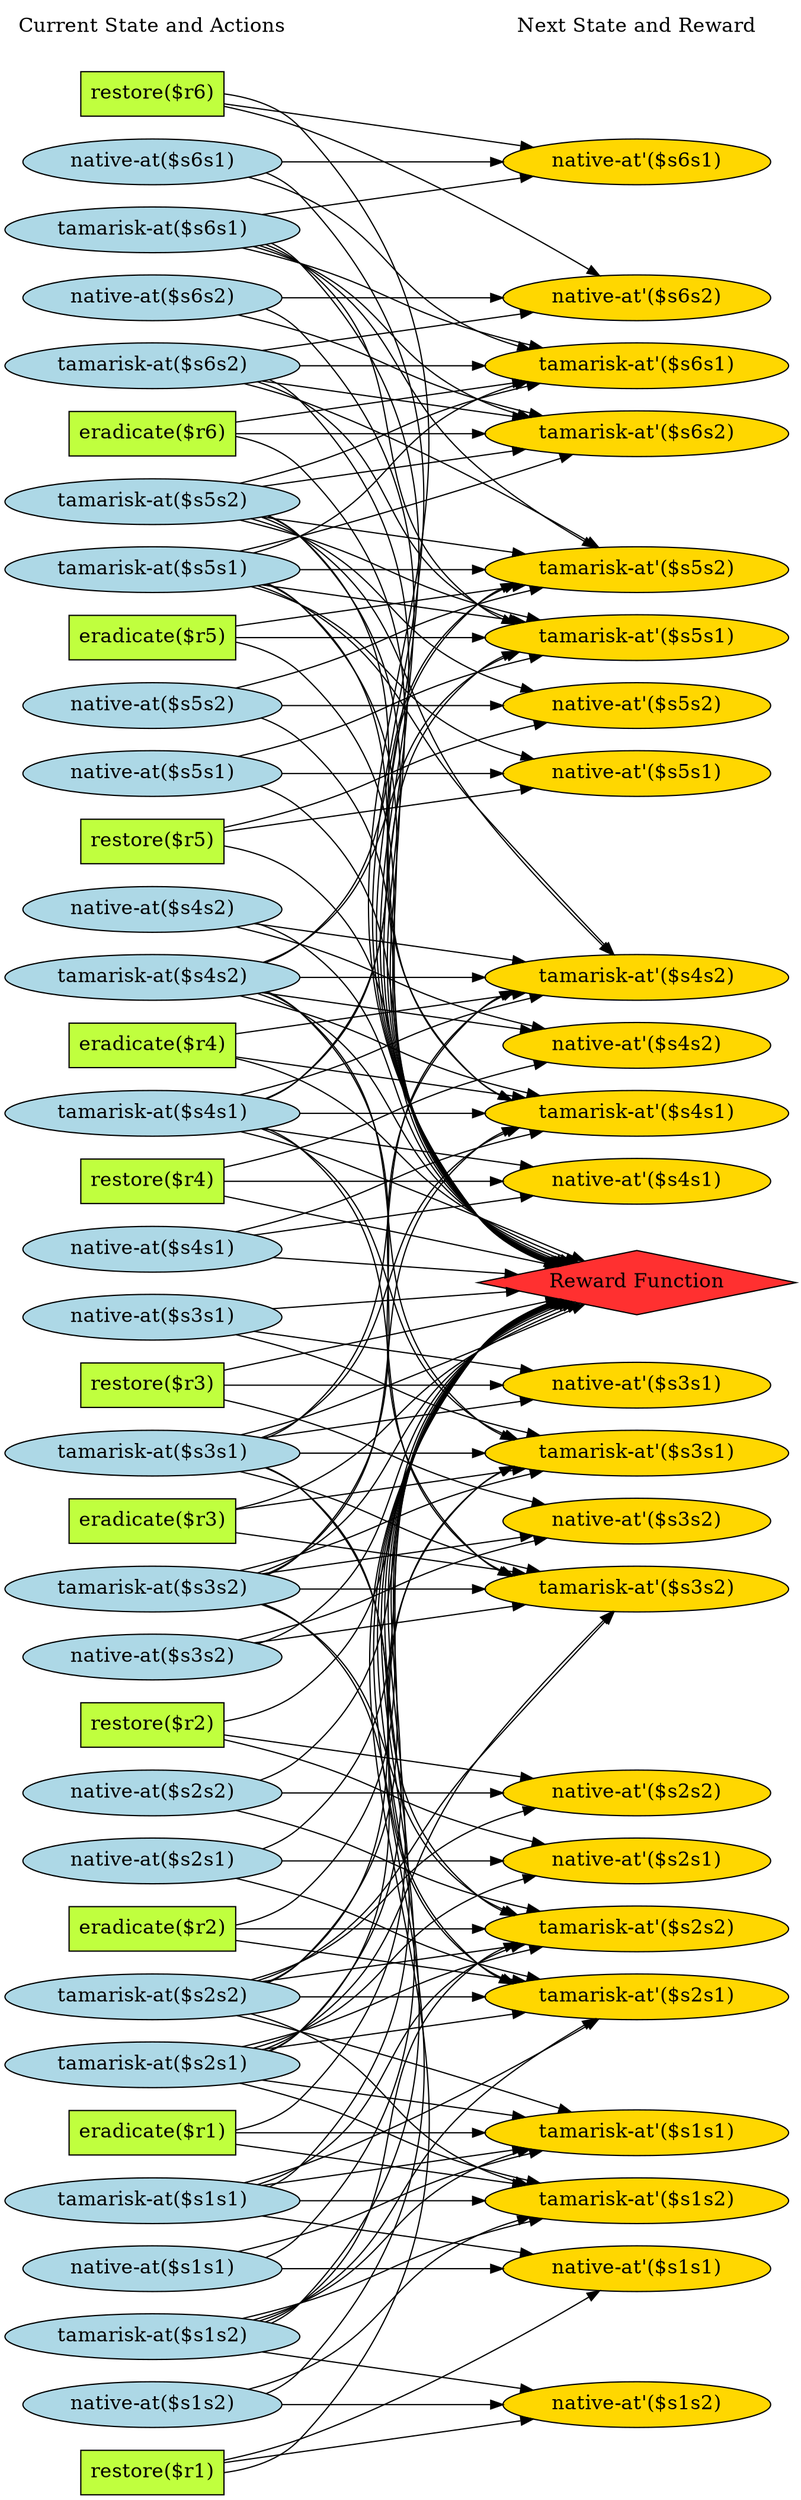 digraph G {
	graph [bb="0,0,588.92,1993",
		fontname=Helvetica,
		fontsize=16,
		rankdir=LR,
		ranksep=2.00,
		ratio=auto,
		size=600
	];
	node [fontsize=16,
		label="\N"
	];
	{
		graph [rank=same];
		"restore($r4)"		 [color=black,
			fillcolor=olivedrab1,
			height=0.5,
			pos="95.459,1051",
			shape=box,
			style=filled,
			width=1.2778];
		"tamarisk-at($s6s2)"		 [color=black,
			fillcolor=lightblue,
			height=0.51069,
			pos="95.459,1702",
			shape=ellipse,
			style=filled,
			width=2.6517];
		"tamarisk-at($s5s1)"		 [color=black,
			fillcolor=lightblue,
			height=0.51069,
			pos="95.459,1539",
			shape=ellipse,
			style=filled,
			width=2.6517];
		"tamarisk-at($s2s1)"		 [color=black,
			fillcolor=lightblue,
			height=0.51069,
			pos="95.459,345",
			shape=ellipse,
			style=filled,
			width=2.6517];
		"tamarisk-at($s2s2)"		 [color=black,
			fillcolor=lightblue,
			height=0.51069,
			pos="95.459,400",
			shape=ellipse,
			style=filled,
			width=2.6517];
		"eradicate($r4)"		 [color=black,
			fillcolor=olivedrab1,
			height=0.5,
			pos="95.459,1159",
			shape=box,
			style=filled,
			width=1.4583];
		"native-at($s1s2)"		 [color=black,
			fillcolor=lightblue,
			height=0.51069,
			pos="95.459,182",
			shape=ellipse,
			style=filled,
			width=2.3374];
		"native-at($s4s1)"		 [color=black,
			fillcolor=lightblue,
			height=0.51069,
			pos="95.459,997",
			shape=ellipse,
			style=filled,
			width=2.3374];
		"native-at($s5s2)"		 [color=black,
			fillcolor=lightblue,
			height=0.51069,
			pos="95.459,1431",
			shape=ellipse,
			style=filled,
			width=2.3374];
		"restore($r5)"		 [color=black,
			fillcolor=olivedrab1,
			height=0.5,
			pos="95.459,1322",
			shape=box,
			style=filled,
			width=1.2778];
		"tamarisk-at($s5s2)"		 [color=black,
			fillcolor=lightblue,
			height=0.51069,
			pos="95.459,1594",
			shape=ellipse,
			style=filled,
			width=2.6517];
		"tamarisk-at($s1s1)"		 [color=black,
			fillcolor=lightblue,
			height=0.51069,
			pos="95.459,127",
			shape=ellipse,
			style=filled,
			width=2.6517];
		"tamarisk-at($s4s1)"		 [color=black,
			fillcolor=lightblue,
			height=0.51069,
			pos="95.459,1105",
			shape=ellipse,
			style=filled,
			width=2.6517];
		"native-at($s3s1)"		 [color=black,
			fillcolor=lightblue,
			height=0.51069,
			pos="95.459,942",
			shape=ellipse,
			style=filled,
			width=2.3374];
		"eradicate($r5)"		 [color=black,
			fillcolor=olivedrab1,
			height=0.5,
			pos="95.459,1485",
			shape=box,
			style=filled,
			width=1.4583];
		"native-at($s4s2)"		 [color=black,
			fillcolor=lightblue,
			height=0.51069,
			pos="95.459,1268",
			shape=ellipse,
			style=filled,
			width=2.3374];
		"eradicate($r1)"		 [color=black,
			fillcolor=olivedrab1,
			height=0.5,
			pos="95.459,291",
			shape=box,
			style=filled,
			width=1.4583];
		"restore($r2)"		 [color=black,
			fillcolor=olivedrab1,
			height=0.5,
			pos="95.459,617",
			shape=box,
			style=filled,
			width=1.2778];
		"native-at($s6s2)"		 [color=black,
			fillcolor=lightblue,
			height=0.51069,
			pos="95.459,1757",
			shape=ellipse,
			style=filled,
			width=2.3374];
		"restore($r6)"		 [color=black,
			fillcolor=olivedrab1,
			height=0.5,
			pos="95.459,1921",
			shape=box,
			style=filled,
			width=1.2778];
		"Current State and Actions"		 [color=black,
			fillcolor=white,
			height=0.5,
			pos="95.459,1975",
			shape=plaintext,
			style=bold,
			width=2.5139];
		"tamarisk-at($s4s2)"		 [color=black,
			fillcolor=lightblue,
			height=0.51069,
			pos="95.459,1213",
			shape=ellipse,
			style=filled,
			width=2.6517];
		"tamarisk-at($s1s2)"		 [color=black,
			fillcolor=lightblue,
			height=0.51069,
			pos="95.459,237",
			shape=ellipse,
			style=filled,
			width=2.6517];
		"tamarisk-at($s3s1)"		 [color=black,
			fillcolor=lightblue,
			height=0.51069,
			pos="95.459,834",
			shape=ellipse,
			style=filled,
			width=2.6517];
		"eradicate($r6)"		 [color=black,
			fillcolor=olivedrab1,
			height=0.5,
			pos="95.459,1648",
			shape=box,
			style=filled,
			width=1.4583];
		"native-at($s2s1)"		 [color=black,
			fillcolor=lightblue,
			height=0.51069,
			pos="95.459,508",
			shape=ellipse,
			style=filled,
			width=2.3374];
		"native-at($s3s2)"		 [color=black,
			fillcolor=lightblue,
			height=0.51069,
			pos="95.459,671",
			shape=ellipse,
			style=filled,
			width=2.3374];
		"eradicate($r2)"		 [color=black,
			fillcolor=olivedrab1,
			height=0.5,
			pos="95.459,454",
			shape=box,
			style=filled,
			width=1.4583];
		"restore($r1)"		 [color=black,
			fillcolor=olivedrab1,
			height=0.5,
			pos="95.459,18",
			shape=box,
			style=filled,
			width=1.2778];
		"restore($r3)"		 [color=black,
			fillcolor=olivedrab1,
			height=0.5,
			pos="95.459,888",
			shape=box,
			style=filled,
			width=1.2778];
		"native-at($s6s1)"		 [color=black,
			fillcolor=lightblue,
			height=0.51069,
			pos="95.459,1867",
			shape=ellipse,
			style=filled,
			width=2.3374];
		"tamarisk-at($s6s1)"		 [color=black,
			fillcolor=lightblue,
			height=0.51069,
			pos="95.459,1812",
			shape=ellipse,
			style=filled,
			width=2.6517];
		"tamarisk-at($s3s2)"		 [color=black,
			fillcolor=lightblue,
			height=0.51069,
			pos="95.459,726",
			shape=ellipse,
			style=filled,
			width=2.6517];
		"native-at($s1s1)"		 [color=black,
			fillcolor=lightblue,
			height=0.51069,
			pos="95.459,72",
			shape=ellipse,
			style=filled,
			width=2.3374];
		"native-at($s2s2)"		 [color=black,
			fillcolor=lightblue,
			height=0.51069,
			pos="95.459,563",
			shape=ellipse,
			style=filled,
			width=2.3374];
		"native-at($s5s1)"		 [color=black,
			fillcolor=lightblue,
			height=0.51069,
			pos="95.459,1376",
			shape=ellipse,
			style=filled,
			width=2.3374];
		"eradicate($r3)"		 [color=black,
			fillcolor=olivedrab1,
			height=0.5,
			pos="95.459,780",
			shape=box,
			style=filled,
			width=1.4583];
	}
	{
		graph [rank=same];
		"native-at'($s4s2)"		 [color=black,
			fillcolor=gold1,
			height=0.51069,
			pos="461.92,1160",
			shape=ellipse,
			style=filled,
			width=2.3963];
		"tamarisk-at'($s1s2)"		 [color=black,
			fillcolor=gold1,
			height=0.51069,
			pos="461.92,292",
			shape=ellipse,
			style=filled,
			width=2.7106];
		"Next State and Reward"		 [color=black,
			fillcolor=white,
			height=0.5,
			pos="461.92,1975",
			shape=plaintext,
			style=bold,
			width=2.25];
		"Reward Function"		 [color=black,
			fillcolor=firebrick1,
			height=0.72222,
			pos="461.92,969",
			shape=diamond,
			style=filled,
			width=3.5278];
		"tamarisk-at'($s4s1)"		 [color=black,
			fillcolor=gold1,
			height=0.51069,
			pos="461.92,1105",
			shape=ellipse,
			style=filled,
			width=2.7106];
		"tamarisk-at'($s5s2)"		 [color=black,
			fillcolor=gold1,
			height=0.51069,
			pos="461.92,1540",
			shape=ellipse,
			style=filled,
			width=2.7106];
		"native-at'($s3s1)"		 [color=black,
			fillcolor=gold1,
			height=0.51069,
			pos="461.92,888",
			shape=ellipse,
			style=filled,
			width=2.3963];
		"native-at'($s6s1)"		 [color=black,
			fillcolor=gold1,
			height=0.51069,
			pos="461.92,1867",
			shape=ellipse,
			style=filled,
			width=2.3963];
		"tamarisk-at'($s3s1)"		 [color=black,
			fillcolor=gold1,
			height=0.51069,
			pos="461.92,833",
			shape=ellipse,
			style=filled,
			width=2.7106];
		"native-at'($s3s2)"		 [color=black,
			fillcolor=gold1,
			height=0.51069,
			pos="461.92,778",
			shape=ellipse,
			style=filled,
			width=2.3963];
		"tamarisk-at'($s4s2)"		 [color=black,
			fillcolor=gold1,
			height=0.51069,
			pos="461.92,1215",
			shape=ellipse,
			style=filled,
			width=2.7106];
		"native-at'($s2s1)"		 [color=black,
			fillcolor=gold1,
			height=0.51069,
			pos="461.92,508",
			shape=ellipse,
			style=filled,
			width=2.3963];
		"native-at'($s5s1)"		 [color=black,
			fillcolor=gold1,
			height=0.51069,
			pos="461.92,1375",
			shape=ellipse,
			style=filled,
			width=2.3963];
		"native-at'($s6s2)"		 [color=black,
			fillcolor=gold1,
			height=0.51069,
			pos="461.92,1757",
			shape=ellipse,
			style=filled,
			width=2.3963];
		"tamarisk-at'($s2s1)"		 [color=black,
			fillcolor=gold1,
			height=0.51069,
			pos="461.92,398",
			shape=ellipse,
			style=filled,
			width=2.7106];
		"native-at'($s2s2)"		 [color=black,
			fillcolor=gold1,
			height=0.51069,
			pos="461.92,563",
			shape=ellipse,
			style=filled,
			width=2.3963];
		"tamarisk-at'($s3s2)"		 [color=black,
			fillcolor=gold1,
			height=0.51069,
			pos="461.92,723",
			shape=ellipse,
			style=filled,
			width=2.7106];
		"native-at'($s1s1)"		 [color=black,
			fillcolor=gold1,
			height=0.51069,
			pos="461.92,72",
			shape=ellipse,
			style=filled,
			width=2.3963];
		"tamarisk-at'($s6s1)"		 [color=black,
			fillcolor=gold1,
			height=0.51069,
			pos="461.92,1702",
			shape=ellipse,
			style=filled,
			width=2.7106];
		"native-at'($s5s2)"		 [color=black,
			fillcolor=gold1,
			height=0.51069,
			pos="461.92,1430",
			shape=ellipse,
			style=filled,
			width=2.3963];
		"tamarisk-at'($s2s2)"		 [color=black,
			fillcolor=gold1,
			height=0.51069,
			pos="461.92,453",
			shape=ellipse,
			style=filled,
			width=2.7106];
		"tamarisk-at'($s1s1)"		 [color=black,
			fillcolor=gold1,
			height=0.51069,
			pos="461.92,237",
			shape=ellipse,
			style=filled,
			width=2.7106];
		"tamarisk-at'($s5s1)"		 [color=black,
			fillcolor=gold1,
			height=0.51069,
			pos="461.92,1485",
			shape=ellipse,
			style=filled,
			width=2.7106];
		"tamarisk-at'($s6s2)"		 [color=black,
			fillcolor=gold1,
			height=0.51069,
			pos="461.92,1647",
			shape=ellipse,
			style=filled,
			width=2.7106];
		"native-at'($s4s1)"		 [color=black,
			fillcolor=gold1,
			height=0.51069,
			pos="461.92,1050",
			shape=ellipse,
			style=filled,
			width=2.3963];
		"native-at'($s1s2)"		 [color=black,
			fillcolor=gold1,
			height=0.51069,
			pos="461.92,182",
			shape=ellipse,
			style=filled,
			width=2.3963];
	}
	"restore($r4)" -> "native-at'($s4s2)"	 [color=black,
		pos="e,397.34,1147.7 141.85,1063.2 157.48,1067.6 175.05,1072.8 190.92,1078 255.83,1099.4 269.4,1112.5 334.92,1132 351.71,1137 369.99,\
1141.5 387.29,1145.5",
		style=solid];
	"restore($r4)" -> "Reward Function"	 [pos="e,400.85,982.52 141.51,1040.9 203.91,1026.8 317.21,1001.3 390.74,984.79"];
	"restore($r4)" -> "native-at'($s4s1)"	 [color=black,
		pos="e,375.35,1050.2 141.51,1050.9 197.08,1050.7 293.05,1050.5 365.32,1050.3",
		style=solid];
	"tamarisk-at($s6s2)" -> "Reward Function"	 [pos="e,399.71,982.43 169.23,1690.2 177.34,1686.4 184.84,1681.5 190.92,1675 394.26,1458.9 145.64,1251.6 334.92,1023 349.14,1005.8 369.81,\
994 390.32,985.89"];
	"tamarisk-at($s6s2)" -> "tamarisk-at'($s5s2)"	 [color=black,
		pos="e,430.59,1557.5 153.97,1687.4 166.3,1683.8 179.16,1679.6 190.92,1675 275.93,1641.9 370.15,1591.4 421.76,1562.5",
		style=solid];
	"tamarisk-at($s6s2)" -> "native-at'($s6s2)"	 [color=black,
		pos="e,391.02,1746.5 171.09,1713.3 232.15,1722.5 318.31,1735.5 380.81,1744.9",
		style=solid];
	"tamarisk-at($s6s2)" -> "tamarisk-at'($s6s1)"	 [color=black,
		pos="e,364.05,1702 191.27,1702 241.09,1702 302.35,1702 353.88,1702",
		style=solid];
	"tamarisk-at($s6s2)" -> "tamarisk-at'($s5s1)"	 [color=black,
		pos="e,380.11,1495.1 161.56,1688.7 171.81,1685.1 181.97,1680.6 190.92,1675 272.47,1623.7 251.87,1561.8 334.92,1513 345.74,1506.6 357.86,\
1501.7 370.19,1497.9",
		style=solid];
	"tamarisk-at($s6s2)" -> "tamarisk-at'($s6s2)"	 [color=black,
		pos="e,385.13,1658.4 171.09,1690.7 230.27,1681.8 313.05,1669.3 374.99,1660",
		style=solid];
	"tamarisk-at($s5s1)" -> "Reward Function"	 [pos="e,401.36,982.67 168.34,1527 176.69,1523.3 184.5,1518.4 190.92,1512 351.76,1352.4 184.48,1192.4 334.92,1023 349.92,1006.1 371.13,\
994.31 391.88,986.16"];
	"tamarisk-at($s5s1)" -> "tamarisk-at'($s4s1)"	 [color=black,
		pos="e,373.23,1112.7 167.41,1526.7 176.01,1523 184.14,1518.2 190.92,1512 323.61,1390.1 198.64,1250.9 334.92,1133 343.29,1125.8 353.12,\
1120.3 363.53,1116.1",
		style=solid];
	"tamarisk-at($s5s1)" -> "tamarisk-at'($s5s2)"	 [color=black,
		pos="e,364.05,1539.7 191.27,1539.3 241.09,1539.4 302.35,1539.6 353.88,1539.7",
		style=solid];
	"tamarisk-at($s5s1)" -> "tamarisk-at'($s4s2)"	 [color=black,
		pos="e,443.17,1233.3 161.59,1525.7 171.84,1522.2 181.98,1517.7 190.92,1512 272.88,1460.1 269.55,1419.7 334.92,1348 369.45,1310.1 410.42,\
1267.3 436.05,1240.7",
		style=solid];
	"tamarisk-at($s5s1)" -> "native-at'($s5s1)"	 [color=black,
		pos="e,389.85,1385.2 157.93,1525 169.18,1521.5 180.62,1517.1 190.92,1512 262.73,1476.1 262.07,1436.7 334.92,1403 348.93,1396.5 364.53,\
1391.5 379.85,1387.6",
		style=solid];
	"tamarisk-at($s5s1)" -> "tamarisk-at'($s6s1)"	 [color=black,
		pos="e,385.27,1690.6 156.13,1553.2 167.95,1557 180.06,1561.6 190.92,1567 262.24,1602.7 262.41,1640.8 334.92,1674 347.55,1679.8 361.44,\
1684.4 375.25,1688.1",
		style=solid];
	"tamarisk-at($s5s1)" -> "tamarisk-at'($s5s1)"	 [color=black,
		pos="e,384.69,1496.3 171.53,1527.9 230.55,1519.1 312.83,1506.9 374.58,1497.8",
		style=solid];
	"tamarisk-at($s5s1)" -> "tamarisk-at'($s6s2)"	 [color=black,
		pos="e,408.68,1631.5 148.29,1554.4 214.36,1573.9 328.45,1607.7 399.02,1628.7",
		style=solid];
	"tamarisk-at($s2s1)" -> "tamarisk-at'($s1s2)"	 [color=black,
		pos="e,384.12,303.17 172.42,333.95 231.21,325.4 312.68,313.56 374.06,304.63",
		style=solid];
	"tamarisk-at($s2s1)" -> "Reward Function"	 [pos="e,400.78,955.45 167.59,357.2 176.26,361.11 184.36,366.25 190.92,373 364.63,551.74 171.92,726.44 334.92,915 349.63,932.02 370.66,\
943.83 391.33,951.96"];
	"tamarisk-at($s2s1)" -> "tamarisk-at'($s3s1)"	 [color=black,
		pos="e,372.58,825.58 166.73,357.37 175.64,361.26 184.03,366.34 190.92,373 336.41,513.69 184.63,669.45 334.92,805 343.07,812.35 352.72,\
817.92 362.99,822.11",
		style=solid];
	"tamarisk-at($s2s1)" -> "native-at'($s2s1)"	 [color=black,
		pos="e,390.23,497.74 156.13,359.23 167.95,363 180.06,367.57 190.92,373 262.24,408.66 262.41,446.84 334.92,480 349.05,486.46 364.76,491.47 \
380.17,495.35",
		style=solid];
	"tamarisk-at($s2s1)" -> "tamarisk-at'($s2s1)"	 [color=black,
		pos="e,384.12,386.83 172.42,356.05 231.21,364.6 312.68,376.44 374.06,385.37",
		style=solid];
	"tamarisk-at($s2s1)" -> "tamarisk-at'($s3s2)"	 [color=black,
		pos="e,441.91,704.99 162.78,358.19 172.77,361.96 182.53,366.8 190.92,373 284,441.8 262.85,499.43 334.92,590 366.64,629.87 408,671.92 \
434.51,697.81",
		style=solid];
	"tamarisk-at($s2s1)" -> "tamarisk-at'($s2s2)"	 [color=black,
		pos="e,393.82,439.76 149.58,360.16 163.11,364.18 177.59,368.62 190.92,373 255.57,394.23 269.57,406.03 334.92,425 350.6,429.55 367.57,\
433.78 383.81,437.51",
		style=solid];
	"tamarisk-at($s2s1)" -> "tamarisk-at'($s1s1)"	 [color=black,
		pos="e,393.79,250.17 151.61,329.98 164.56,326.25 178.27,322.13 190.92,318 255.75,296.84 269.49,284.22 334.92,265 350.59,260.4 367.55,\
256.15 383.79,252.42",
		style=solid];
	"tamarisk-at($s2s2)" -> "tamarisk-at'($s1s2)"	 [color=black,
		pos="e,408.68,307.48 148.29,384.64 214.36,365.06 328.45,331.25 399.02,310.34",
		style=solid];
	"tamarisk-at($s2s2)" -> "Reward Function"	 [pos="e,401.36,955.33 168.34,412 176.69,415.75 184.5,420.64 190.92,427 351.5,586.22 184.72,745.95 334.92,915 349.93,931.89 371.14,943.68 \
391.89,951.83"];
	"tamarisk-at($s2s2)" -> "tamarisk-at'($s3s1)"	 [color=black,
		pos="e,373.24,825.3 167.41,412.27 176.01,415.97 184.13,420.77 190.92,427 323.36,548.57 198.9,687.44 334.92,805 343.29,812.24 353.12,817.72 \
363.54,821.86",
		style=solid];
	"tamarisk-at($s2s2)" -> "tamarisk-at'($s2s1)"	 [color=black,
		pos="e,364.37,398.53 191.27,399.48 241.19,399.21 302.59,398.87 354.19,398.59",
		style=solid];
	"tamarisk-at($s2s2)" -> "native-at'($s2s2)"	 [color=black,
		pos="e,389.87,552.72 157.66,413.95 169,417.52 180.53,421.84 190.92,427 262.57,462.58 262.24,501.57 334.92,535 348.95,541.45 364.55,546.46 \
379.87,550.33",
		style=solid];
	"tamarisk-at($s2s2)" -> "tamarisk-at'($s3s2)"	 [color=black,
		pos="e,443.18,704.69 161.57,413.3 171.82,416.86 181.98,421.36 190.92,427 272.67,478.58 269.67,518.68 334.92,590 369.51,627.81 410.46,\
670.7 436.07,697.3",
		style=solid];
	"tamarisk-at($s2s2)" -> "tamarisk-at'($s2s2)"	 [color=black,
		pos="e,384.12,441.83 172.42,411.05 231.21,419.6 312.68,431.44 374.06,440.37",
		style=solid];
	"tamarisk-at($s2s2)" -> "tamarisk-at'($s1s1)"	 [color=black,
		pos="e,385.27,248.4 156.13,385.77 167.95,382 180.06,377.43 190.92,372 262.24,336.34 262.41,298.16 334.92,265 347.55,259.23 361.44,254.61 \
375.25,250.92",
		style=solid];
	"eradicate($r4)" -> "Reward Function"	 [pos="e,415.02,985.56 148.25,1147.9 162.48,1143.9 177.64,1138.6 190.92,1132 262.73,1096.1 265.52,1063.3 334.92,1023 357.16,1010.1 383.07,\
998.44 405.6,989.31"];
	"eradicate($r4)" -> "tamarisk-at'($s4s1)"	 [color=black,
		pos="e,384.5,1116.3 148.29,1151.3 207.11,1142.6 303.98,1128.3 374.33,1117.8",
		style=solid];
	"eradicate($r4)" -> "tamarisk-at'($s4s2)"	 [color=black,
		pos="e,385.85,1203.5 148.29,1167 207.48,1176.1 305.22,1191.1 375.67,1201.9",
		style=solid];
	"native-at($s1s2)" -> "tamarisk-at'($s1s2)"	 [color=black,
		pos="e,393.45,278.83 147.65,196.46 161.74,200.63 176.97,205.32 190.92,210 255.73,231.73 269.4,244.54 334.92,264 350.48,268.62 367.33,\
272.87 383.49,276.59",
		style=solid];
	"native-at($s1s2)" -> "Reward Function"	 [pos="e,399.55,955.7 165.11,192.6 174.81,196.69 183.87,202.31 190.92,210 407.04,445.72 132.91,667.07 334.92,915 349,932.28 369.64,944.14 \
390.16,952.24"];
	"native-at($s1s2)" -> "native-at'($s1s2)"	 [color=black,
		pos="e,375.59,182 179.62,182 234.91,182 307.69,182 365.37,182",
		style=solid];
	"native-at($s4s1)" -> "Reward Function"	 [pos="e,369.24,976.04 175.09,990.96 228.89,986.83 300.72,981.31 358.91,976.84"];
	"native-at($s4s1)" -> "tamarisk-at'($s4s1)"	 [color=black,
		pos="e,393.79,1091.8 149.13,1011.3 162.8,1015.2 177.46,1019.6 190.92,1024 255.75,1045.2 269.49,1057.8 334.92,1077 350.59,1081.6 367.55,\
1085.9 383.79,1089.6",
		style=solid];
	"native-at($s4s1)" -> "native-at'($s4s1)"	 [color=black,
		pos="e,390.21,1039.7 165.87,1007.1 226.94,1016 315.87,1028.9 380.12,1038.3",
		style=solid];
	"native-at($s5s2)" -> "Reward Function"	 [pos="e,403.03,982.99 163.11,1419.8 173.29,1415.8 183.02,1410.3 190.92,1403 323.27,1280.1 209.96,1153.4 334.92,1023 350.77,1006.5 372.51,\
994.72 393.48,986.52"];
	"native-at($s5s2)" -> "tamarisk-at'($s5s2)"	 [color=black,
		pos="e,393.45,1526.8 149.15,1445.3 162.82,1449.2 177.47,1453.6 190.92,1458 255.83,1479.4 269.4,1492.5 334.92,1512 350.48,1516.6 367.33,\
1520.9 383.49,1524.6",
		style=solid];
	"native-at($s5s2)" -> "native-at'($s5s2)"	 [color=black,
		pos="e,375.59,1430.2 179.62,1430.8 234.91,1430.6 307.69,1430.4 365.37,1430.3",
		style=solid];
	"restore($r5)" -> "Reward Function"	 [pos="e,405.73,983.56 141.76,1316.7 158.62,1312.8 177.01,1306.3 190.92,1295 297.18,1208.9 234.31,1115.7 334.92,1023 352.23,1007.1 374.96,\
995.38 396.34,987.04"];
	"restore($r5)" -> "native-at'($s5s1)"	 [color=black,
		pos="e,390.01,1364.7 141.51,1328.6 200.9,1337.2 306.43,1352.5 379.87,1363.2",
		style=solid];
	"restore($r5)" -> "native-at'($s5s2)"	 [color=black,
		pos="e,397.69,1417.7 141.83,1334.2 157.46,1338.6 175.03,1343.8 190.92,1349 255.75,1370.2 269.49,1382.8 334.92,1402 351.81,1407 370.21,\
1411.5 387.59,1415.4",
		style=solid];
	"tamarisk-at($s5s2)" -> "Reward Function"	 [pos="e,400.77,982.55 167.59,1581.8 176.27,1577.9 184.36,1572.7 190.92,1566 364.89,1386.9 171.69,1211.9 334.92,1023 349.63,1006 370.65,\
994.16 391.32,986.03"];
	"tamarisk-at($s5s2)" -> "tamarisk-at'($s4s1)"	 [color=black,
		pos="e,372.57,1112.4 166.73,1581.6 175.64,1577.7 184.04,1572.7 190.92,1566 336.66,1425 184.36,1268.9 334.92,1133 343.07,1125.6 352.72,\
1120.1 362.99,1115.9",
		style=solid];
	"tamarisk-at($s5s2)" -> "tamarisk-at'($s5s2)"	 [color=black,
		pos="e,384.69,1551.3 171.53,1582.9 230.55,1574.1 312.83,1561.9 374.58,1552.8",
		style=solid];
	"tamarisk-at($s5s2)" -> "tamarisk-at'($s4s2)"	 [color=black,
		pos="e,441.89,1233 162.79,1580.8 172.78,1577.1 182.54,1572.2 190.92,1566 284.22,1496.9 262.71,1438.9 334.92,1348 366.6,1308.1 407.97,\
1266.1 434.5,1240.2",
		style=solid];
	"tamarisk-at($s5s2)" -> "tamarisk-at'($s6s1)"	 [color=black,
		pos="e,393.79,1688.8 151.61,1609 164.56,1612.8 178.27,1616.9 190.92,1621 255.75,1642.2 269.49,1654.8 334.92,1674 350.59,1678.6 367.55,\
1682.9 383.79,1686.6",
		style=solid];
	"tamarisk-at($s5s2)" -> "native-at'($s5s2)"	 [color=black,
		pos="e,389.87,1440.3 156.65,1579.7 168.31,1575.9 180.22,1571.4 190.92,1566 262.39,1530.1 262.24,1491.4 334.92,1458 348.95,1451.5 364.55,\
1446.5 379.87,1442.7",
		style=solid];
	"tamarisk-at($s5s2)" -> "tamarisk-at'($s5s1)"	 [color=black,
		pos="e,393.79,1498.2 150.1,1578.8 163.48,1574.8 177.77,1570.4 190.92,1566 255.65,1544.5 269.49,1532.2 334.92,1513 350.59,1508.4 367.55,\
1504.1 383.79,1500.4",
		style=solid];
	"tamarisk-at($s5s2)" -> "tamarisk-at'($s6s2)"	 [color=black,
		pos="e,384.12,1635.8 172.42,1605 231.21,1613.6 312.68,1625.4 374.06,1634.4",
		style=solid];
	"tamarisk-at($s1s1)" -> "tamarisk-at'($s1s2)"	 [color=black,
		pos="e,384.9,280.62 156.67,141.31 168.33,145.06 180.23,149.6 190.92,155 262.55,191.21 262.07,230.3 334.92,264 347.44,269.79 361.22,274.42 \
374.94,278.1",
		style=solid];
	"tamarisk-at($s1s1)" -> "Reward Function"	 [pos="e,399.08,955.71 168.51,138.99 176.94,142.94 184.73,148.15 190.92,155 421.44,410.05 119.66,646.94 334.92,915 348.75,932.22 369.11,\
944.05 389.45,952.14"];
	"tamarisk-at($s1s1)" -> "tamarisk-at'($s2s1)"	 [color=black,
		pos="e,427.83,380.76 160.6,140.67 171.18,144.4 181.7,149.1 190.92,155 272.62,207.28 261.05,256.13 334.92,319 360.75,340.98 393.25,361.21 \
418.77,375.69",
		style=solid];
	"tamarisk-at($s1s1)" -> "native-at'($s1s1)"	 [color=black,
		pos="e,391.02,82.548 171.09,115.74 232.15,106.52 318.31,93.521 380.81,84.089",
		style=solid];
	"tamarisk-at($s1s1)" -> "tamarisk-at'($s2s2)"	 [color=black,
		pos="e,375.19,444.41 164.29,139.89 173.87,143.69 183.1,148.62 190.92,155 296.28,240.99 226.63,342.72 334.92,425 344.03,431.92 354.51,\
437.19 365.46,441.2",
		style=solid];
	"tamarisk-at($s1s1)" -> "tamarisk-at'($s1s1)"	 [color=black,
		pos="e,393.45,223.83 150.12,142.19 163.5,146.18 177.78,150.6 190.92,155 255.73,176.73 269.4,189.54 334.92,209 350.48,213.62 367.33,217.87 \
383.49,221.59",
		style=solid];
	"tamarisk-at($s4s1)" -> "Reward Function"	 [pos="e,419.3,986.43 152.21,1090.1 165,1086.4 178.5,1082.3 190.92,1078 232.84,1063.6 344.04,1017.8 409.92,990.34"];
	"tamarisk-at($s4s1)" -> "tamarisk-at'($s4s1)"	 [color=black,
		pos="e,364.05,1105 191.27,1105 241.09,1105 302.35,1105 353.88,1105",
		style=solid];
	"tamarisk-at($s4s1)" -> "tamarisk-at'($s5s2)"	 [color=black,
		pos="e,373.23,1532.3 167.42,1117.3 176.02,1121 184.14,1125.8 190.92,1132 323.87,1254.2 198.38,1393.8 334.92,1512 343.28,1519.2 353.11,\
1524.7 363.52,1528.9",
		style=solid];
	"tamarisk-at($s4s1)" -> "tamarisk-at'($s3s1)"	 [color=black,
		pos="e,377.19,842.17 164.24,1092 173.72,1088.4 182.94,1083.8 190.92,1078 284.33,1009.7 239.51,926.53 334.92,861 344.73,854.26 355.9,849.11 \
367.43,845.19",
		style=solid];
	"tamarisk-at($s4s1)" -> "tamarisk-at'($s4s2)"	 [color=black,
		pos="e,393.1,1201.8 151.65,1119.9 164.6,1123.6 178.3,1127.8 190.92,1132 255.92,1153.7 269.3,1167.3 334.92,1187 350.38,1191.6 367.12,1195.9 \
383.19,1199.6",
		style=solid];
	"tamarisk-at($s4s1)" -> "tamarisk-at'($s3s2)"	 [color=black,
		pos="e,373.96,731.07 166.64,1092.6 175.46,1088.9 183.85,1084.2 190.92,1078 310.6,973.62 212.17,851.75 334.92,751 343.63,743.85 353.77,\
738.43 364.46,734.34",
		style=solid];
	"tamarisk-at($s4s1)" -> "tamarisk-at'($s5s1)"	 [color=black,
		pos="e,373.98,1476.9 166.62,1117.4 175.45,1121.1 183.84,1125.8 190.92,1132 310.1,1235.7 212.69,1356.9 334.92,1457 343.63,1464.1 353.79,\
1469.6 364.47,1473.6",
		style=solid];
	"tamarisk-at($s4s1)" -> "native-at'($s4s1)"	 [color=black,
		pos="e,391.02,1060.5 171.09,1093.7 232.15,1084.5 318.31,1071.5 380.81,1062.1",
		style=solid];
	"native-at($s3s1)" -> "Reward Function"	 [pos="e,368.14,962.13 175.54,947.86 228.96,951.82 300.02,957.08 357.87,961.37"];
	"native-at($s3s1)" -> "native-at'($s3s1)"	 [color=black,
		pos="e,390.67,898.41 165.44,931.78 226.66,922.71 316.12,909.45 380.55,899.91",
		style=solid];
	"native-at($s3s1)" -> "tamarisk-at'($s3s1)"	 [color=black,
		pos="e,393.45,846.17 149.15,927.75 162.82,923.83 177.47,919.43 190.92,915 255.83,893.59 269.4,880.46 334.92,861 350.48,856.38 367.33,\
852.13 383.49,848.41",
		style=solid];
	"eradicate($r5)" -> "Reward Function"	 [pos="e,401.99,982.84 148.17,1479.6 163.54,1475.7 179.35,1469.1 190.92,1458 337.86,1317 197.18,1173 334.92,1023 350.27,1006.3 371.68,994.52 \
392.5,986.35"];
	"eradicate($r5)" -> "tamarisk-at'($s5s2)"	 [color=black,
		pos="e,385.18,1528.6 148.29,1492.8 207.29,1501.7 304.6,1516.4 375,1527",
		style=solid];
	"eradicate($r5)" -> "tamarisk-at'($s5s1)"	 [color=black,
		pos="e,364.08,1485 148.29,1485 201.57,1485 286.06,1485 353.79,1485",
		style=solid];
	"native-at($s4s2)" -> "native-at'($s4s2)"	 [color=black,
		pos="e,397.71,1172.4 147.61,1253.4 161.7,1249.3 176.94,1244.6 190.92,1240 255.57,1218.8 269.57,1207 334.92,1188 351.83,1183.1 370.23,\
1178.6 387.61,1174.6",
		style=solid];
	"native-at($s4s2)" -> "Reward Function"	 [pos="e,407.8,984.04 159.83,1255.9 170.84,1252 181.7,1246.8 190.92,1240 284,1171.2 246.01,1097.1 334.92,1023 353.31,1007.7 376.71,996.05 \
398.34,987.59"];
	"native-at($s4s2)" -> "tamarisk-at'($s4s2)"	 [color=black,
		pos="e,384.21,1226.2 165.87,1257.9 225.07,1249.3 310.47,1236.9 374.18,1227.6",
		style=solid];
	"eradicate($r1)" -> "tamarisk-at'($s1s2)"	 [color=black,
		pos="e,364.08,291.73 148.29,291.14 201.57,291.29 286.06,291.52 353.79,291.71",
		style=solid];
	"eradicate($r1)" -> "Reward Function"	 [pos="e,400.23,955.53 148.24,295.73 163.8,299.57 179.7,306.31 190.92,318 379.85,514.98 158.81,706.47 334.92,915 349.37,932.11 370.22,943.94 \
390.81,952.05"];
	"eradicate($r1)" -> "tamarisk-at'($s1s1)"	 [color=black,
		pos="e,384.5,248.32 148.29,283.32 207.11,274.61 303.98,260.25 374.33,249.83",
		style=solid];
	"restore($r2)" -> "Reward Function"	 [pos="e,405.74,954.43 141.75,622.34 158.61,626.17 177,632.73 190.92,644 296.94,729.8 234.53,822.67 334.92,915 352.24,930.93 374.97,942.61 \
396.36,950.95"];
	"restore($r2)" -> "native-at'($s2s1)"	 [color=black,
		pos="e,397.34,520.31 141.85,604.82 157.48,600.42 175.05,595.24 190.92,590 255.83,568.59 269.4,555.46 334.92,536 351.71,531.01 369.99,\
526.46 387.29,522.54",
		style=solid];
	"restore($r2)" -> "native-at'($s2s2)"	 [color=black,
		pos="e,390.68,573.41 141.51,610.32 201.09,601.5 307.08,585.79 380.54,574.91",
		style=solid];
	"native-at($s6s2)" -> "Reward Function"	 [pos="e,399.55,982.29 165.11,1746.4 174.82,1742.3 183.87,1736.7 190.92,1729 407.3,1492.9 132.67,1271.3 334.92,1023 349,1005.7 369.64,993.85 \
390.16,985.76"];
	"native-at($s6s2)" -> "native-at'($s6s2)"	 [color=black,
		pos="e,375.59,1757 179.62,1757 234.91,1757 307.69,1757 365.37,1757",
		style=solid];
	"native-at($s6s2)" -> "tamarisk-at'($s6s2)"	 [color=black,
		pos="e,393.45,1660.2 147.65,1742.5 161.74,1738.4 176.97,1733.7 190.92,1729 255.73,1707.3 269.4,1694.5 334.92,1675 350.48,1670.4 367.33,\
1666.1 383.49,1662.4",
		style=solid];
	"restore($r6)" -> "Reward Function"	 [pos="e,398.85,982.11 141.89,1918.2 159.59,1914.8 178.55,1907.9 190.92,1894 452.02,1601.1 92.845,1331.8 334.92,1023 348.55,1005.6 368.85,\
993.74 389.2,985.66"];
	"restore($r6)" -> "native-at'($s6s1)"	 [color=black,
		pos="e,390.68,1877.4 141.51,1914.3 201.09,1905.5 307.08,1889.8 380.54,1878.9",
		style=solid];
	"restore($r6)" -> "native-at'($s6s2)"	 [color=black,
		pos="e,431.42,1774.3 141.73,1910 157.51,1905.6 175.2,1900.2 190.92,1894 276.54,1860.4 371.27,1808.7 422.64,1779.4",
		style=solid];
	"Current State and Actions" -> "Next State and Reward"	 [color=black,
		pos="e,380.65,1975 186.08,1975 242.14,1975 314.11,1975 370.34,1975",
		style=invis];
	"tamarisk-at($s4s2)" -> "native-at'($s4s2)"	 [color=black,
		pos="e,390.31,1170.3 172.42,1202 233.19,1193.1 318.19,1180.8 380.18,1171.7",
		style=solid];
	"tamarisk-at($s4s2)" -> "Reward Function"	 [pos="e,411,984.59 161.57,1199.7 171.82,1196.1 181.98,1191.6 190.92,1186 272.67,1134.4 256.59,1079.6 334.92,1023 354.91,1008.5 379.37,\
996.94 401.4,988.25"];
	"tamarisk-at($s4s2)" -> "tamarisk-at'($s4s1)"	 [color=black,
		pos="e,393.79,1118.2 151.61,1198 164.56,1194.2 178.27,1190.1 190.92,1186 255.75,1164.8 269.49,1152.2 334.92,1133 350.59,1128.4 367.55,\
1124.1 383.79,1120.4",
		style=solid];
	"tamarisk-at($s4s2)" -> "tamarisk-at'($s5s2)"	 [color=black,
		pos="e,375.17,1531.4 164.3,1225.9 173.88,1229.7 183.11,1234.6 190.92,1241 296.52,1327.3 226.38,1429.4 334.92,1512 344.02,1518.9 354.5,\
1524.2 365.45,1528.2",
		style=solid];
	"tamarisk-at($s4s2)" -> "tamarisk-at'($s3s1)"	 [color=black,
		pos="e,373.98,841.09 166.62,1200.6 175.45,1196.9 183.84,1192.2 190.92,1186 310.1,1082.3 212.69,961.1 334.92,861 343.63,853.86 353.79,\
848.45 364.47,844.36",
		style=solid];
	"tamarisk-at($s4s2)" -> "tamarisk-at'($s4s2)"	 [color=black,
		pos="e,364.37,1214.5 191.27,1213.5 241.19,1213.8 302.59,1214.1 354.19,1214.4",
		style=solid];
	"tamarisk-at($s4s2)" -> "tamarisk-at'($s3s2)"	 [color=black,
		pos="e,372.56,730.4 168.15,1200.8 176.53,1197.1 184.4,1192.3 190.92,1186 337.86,1045 183.83,887.55 334.92,751 343.07,743.64 352.71,738.07 \
362.98,733.87",
		style=solid];
	"tamarisk-at($s4s2)" -> "tamarisk-at'($s5s1)"	 [color=black,
		pos="e,377.2,1475.8 162.77,1226.2 172.76,1230 182.52,1234.8 190.92,1241 283.77,1309.5 239.74,1391.8 334.92,1457 344.74,1463.7 355.91,\
1468.9 367.45,1472.8",
		style=solid];
	"tamarisk-at($s1s2)" -> "tamarisk-at'($s1s2)"	 [color=black,
		pos="e,385.13,280.56 171.09,248.26 230.27,257.19 313.05,269.68 374.99,279.03",
		style=solid];
	"tamarisk-at($s1s2)" -> "Reward Function"	 [pos="e,399.71,955.57 169.23,248.81 177.33,252.59 184.84,257.54 190.92,264 394,479.8 145.88,686.8 334.92,915 349.14,932.17 369.82,944 \
390.33,952.1"];
	"tamarisk-at($s1s2)" -> "tamarisk-at'($s2s1)"	 [color=black,
		pos="e,430.17,380.42 153.96,251.62 166.29,255.26 179.15,259.44 190.92,264 275.62,296.81 369.59,346.73 421.32,375.48",
		style=solid];
	"tamarisk-at($s1s2)" -> "tamarisk-at'($s2s2)"	 [color=black,
		pos="e,380.13,442.86 161.54,250.34 171.8,253.91 181.96,258.39 190.92,264 272.27,314.97 252.08,376.48 334.92,425 345.75,431.35 357.88,\
436.25 370.21,440.05",
		style=solid];
	"tamarisk-at($s1s2)" -> "tamarisk-at'($s1s1)"	 [color=black,
		pos="e,364.05,237 191.27,237 241.09,237 302.35,237 353.88,237",
		style=solid];
	"tamarisk-at($s1s2)" -> "native-at'($s1s2)"	 [color=black,
		pos="e,391.02,192.55 171.09,225.74 232.15,216.52 318.31,203.52 380.81,194.09",
		style=solid];
	"tamarisk-at($s3s1)" -> "Reward Function"	 [pos="e,420.69,951.41 152.2,848.91 165,852.62 178.49,856.75 190.92,861 269.11,887.73 357.68,924.43 411.4,947.42"];
	"tamarisk-at($s3s1)" -> "tamarisk-at'($s4s1)"	 [color=black,
		pos="e,377.2,1095.8 164.23,847 173.71,850.59 182.93,855.17 190.92,861 284.11,929.03 239.74,1011.8 334.92,1077 344.74,1083.7 355.91,1088.9 \
367.45,1092.8",
		style=solid];
	"tamarisk-at($s3s1)" -> "native-at'($s3s1)"	 [color=black,
		pos="e,390.58,877.58 171.53,845.12 232.43,854.15 318.08,866.84 380.4,876.07",
		style=solid];
	"tamarisk-at($s3s1)" -> "tamarisk-at'($s3s1)"	 [color=black,
		pos="e,364.05,833.27 191.27,833.74 241.09,833.6 302.35,833.44 353.88,833.29",
		style=solid];
	"tamarisk-at($s3s1)" -> "tamarisk-at'($s4s2)"	 [color=black,
		pos="e,373.97,1206.9 166.63,846.4 175.45,850.08 183.85,854.84 190.92,861 310.35,965.04 212.43,1086.6 334.92,1187 343.63,1194.1 353.78,\
1199.6 364.47,1203.7",
		style=solid];
	"tamarisk-at($s3s1)" -> "tamarisk-at'($s2s1)"	 [color=black,
		pos="e,373.22,405.67 167.42,821.75 176.02,818.04 184.14,813.24 190.92,807 324.12,684.41 198.12,544.55 334.92,426 343.28,418.75 353.11,\
413.26 363.52,409.11",
		style=solid];
	"tamarisk-at($s3s1)" -> "tamarisk-at'($s3s2)"	 [color=black,
		pos="e,393.07,736.09 152.17,819 164.97,815.3 178.47,811.19 190.92,807 256,785.1 269.21,770.95 334.92,751 350.37,746.31 367.1,742.04 383.17,\
738.33",
		style=solid];
	"tamarisk-at($s3s1)" -> "tamarisk-at'($s2s2)"	 [color=black,
		pos="e,373.97,461.08 166.63,821.6 175.45,817.92 183.85,813.16 190.92,807 310.35,702.96 212.43,581.43 334.92,481 343.63,473.86 353.78,\
468.44 364.47,464.35",
		style=solid];
	"eradicate($r6)" -> "Reward Function"	 [pos="e,400.22,982.47 148.24,1643.3 163.81,1639.4 179.71,1632.7 190.92,1621 380.11,1423.7 158.58,1231.9 334.92,1023 349.36,1005.9 370.21,\
994.06 390.8,985.94"];
	"eradicate($r6)" -> "tamarisk-at'($s6s1)"	 [color=black,
		pos="e,384.5,1690.7 148.29,1655.7 207.11,1664.4 303.98,1678.7 374.33,1689.2",
		style=solid];
	"eradicate($r6)" -> "tamarisk-at'($s6s2)"	 [color=black,
		pos="e,364.08,1647.3 148.29,1647.9 201.57,1647.7 286.06,1647.5 353.79,1647.3",
		style=solid];
	"native-at($s2s1)" -> "Reward Function"	 [pos="e,403.04,955 163.1,519.25 173.29,523.25 183.02,528.67 190.92,536 323.02,658.55 210.19,784.95 334.92,915 350.78,931.53 372.52,943.27 \
393.49,951.48"];
	"native-at($s2s1)" -> "native-at'($s2s1)"	 [color=black,
		pos="e,375.59,508 179.62,508 234.91,508 307.69,508 365.37,508",
		style=solid];
	"native-at($s2s1)" -> "tamarisk-at'($s2s1)"	 [color=black,
		pos="e,393.1,411.17 149.17,493.81 162.84,489.89 177.49,485.48 190.92,481 255.92,459.34 269.3,445.71 334.92,426 350.38,421.36 367.12,417.11 \
383.19,413.4",
		style=solid];
	"native-at($s3s2)" -> "Reward Function"	 [pos="e,407.82,953.94 159.81,683.13 170.83,687.04 181.7,692.2 190.92,699 283.77,767.48 246.22,841.22 334.92,915 353.33,930.31 376.73,941.93 \
398.35,950.39"];
	"native-at($s3s2)" -> "native-at'($s3s2)"	 [color=black,
		pos="e,398.05,765.61 147.59,685.63 161.68,689.8 176.93,694.45 190.92,699 255.49,719.99 269.66,731.27 334.92,750 351.93,754.88 370.45,\
759.42 387.91,763.36",
		style=solid];
	"native-at($s3s2)" -> "tamarisk-at'($s3s2)"	 [color=black,
		pos="e,383.75,711.99 166.3,680.96 225.35,689.39 310.25,701.5 373.75,710.56",
		style=solid];
	"eradicate($r2)" -> "Reward Function"	 [pos="e,402,955.15 148.16,459.42 163.54,463.32 179.35,469.9 190.92,481 337.61,621.66 197.41,765.35 334.92,915 350.28,931.72 371.69,943.47 \
392.5,951.64"];
	"eradicate($r2)" -> "tamarisk-at'($s2s1)"	 [color=black,
		pos="e,385.85,409.53 148.29,446.04 207.48,436.94 305.22,421.92 375.67,411.1",
		style=solid];
	"eradicate($r2)" -> "tamarisk-at'($s2s2)"	 [color=black,
		pos="e,364.08,453.27 148.29,453.86 201.57,453.71 286.06,453.48 353.79,453.29",
		style=solid];
	"restore($r1)" -> "Reward Function"	 [pos="e,398.85,955.89 141.89,20.758 159.58,24.17 178.55,31.124 190.92,45 451.76,337.52 93.087,606.58 334.92,915 348.55,932.38 368.85,944.26 \
389.2,952.33"];
	"restore($r1)" -> "native-at'($s1s1)"	 [color=black,
		pos="e,390.68,61.593 141.51,24.676 201.09,33.502 307.08,49.206 380.54,60.091",
		style=solid];
	"restore($r1)" -> "native-at'($s1s2)"	 [color=black,
		pos="e,431.42,164.66 141.73,29.049 157.51,33.396 175.2,38.831 190.92,45 276.54,78.604 371.27,130.28 422.64,159.62",
		style=solid];
	"restore($r3)" -> "Reward Function"	 [pos="e,400.21,955.51 141.51,898.01 203.72,911.84 316.55,936.92 390.1,953.26"];
	"restore($r3)" -> "native-at'($s3s1)"	 [color=black,
		pos="e,375.35,888 141.51,888 197.08,888 293.05,888 365.32,888",
		style=solid];
	"restore($r3)" -> "native-at'($s3s2)"	 [color=black,
		pos="e,397.32,790.24 141.87,875.88 157.5,871.48 175.06,866.28 190.92,861 255.92,839.34 269.3,825.71 334.92,806 351.69,800.96 369.97,796.39 \
387.27,792.47",
		style=solid];
	"native-at($s6s1)" -> "Reward Function"	 [pos="e,398.96,982.19 165.29,1856.6 174.97,1852.4 183.97,1846.8 190.92,1839 436.14,1564.2 106.14,1311.6 334.92,1023 348.64,1005.7 368.97,\
993.84 389.32,985.75"];
	"native-at($s6s1)" -> "native-at'($s6s1)"	 [color=black,
		pos="e,375.59,1867 179.62,1867 234.91,1867 307.69,1867 365.37,1867",
		style=solid];
	"native-at($s6s1)" -> "tamarisk-at'($s6s1)"	 [color=black,
		pos="e,384.9,1713.4 153.68,1853.6 166.28,1849.7 179.32,1844.9 190.92,1839 262.55,1802.8 262.07,1763.7 334.92,1730 347.44,1724.2 361.22,\
1719.6 374.94,1715.9",
		style=solid];
	"tamarisk-at($s6s1)" -> "Reward Function"	 [pos="e,399.08,982.29 168.52,1800 176.94,1796.1 184.73,1790.9 190.92,1784 421.7,1528.6 119.42,1291.4 334.92,1023 348.75,1005.8 369.11,\
993.94 389.45,985.86"];
	"tamarisk-at($s6s1)" -> "tamarisk-at'($s5s2)"	 [color=black,
		pos="e,428.12,1557.4 160.6,1798.3 171.18,1794.6 181.7,1789.9 190.92,1784 272.62,1731.7 261.23,1683.1 334.92,1620 360.98,1597.7 393.78,\
1577.1 419.39,1562.3",
		style=solid];
	"tamarisk-at($s6s1)" -> "native-at'($s6s1)"	 [color=black,
		pos="e,391.02,1856.5 171.09,1823.3 232.15,1832.5 318.31,1845.5 380.81,1854.9",
		style=solid];
	"tamarisk-at($s6s1)" -> "tamarisk-at'($s6s1)"	 [color=black,
		pos="e,393.45,1715.2 150.12,1796.8 163.5,1792.8 177.78,1788.4 190.92,1784 255.73,1762.3 269.4,1749.5 334.92,1730 350.48,1725.4 367.33,\
1721.1 383.49,1717.4",
		style=solid];
	"tamarisk-at($s6s1)" -> "tamarisk-at'($s5s1)"	 [color=black,
		pos="e,375.17,1493.6 164.3,1799.1 173.88,1795.3 183.11,1790.4 190.92,1784 296.52,1697.7 226.38,1595.6 334.92,1513 344.02,1506.1 354.5,\
1500.8 365.45,1496.8",
		style=solid];
	"tamarisk-at($s6s1)" -> "tamarisk-at'($s6s2)"	 [color=black,
		pos="e,384.9,1658.4 156.67,1797.7 168.33,1793.9 180.23,1789.4 190.92,1784 262.55,1747.8 262.07,1708.7 334.92,1675 347.44,1669.2 361.22,\
1664.6 374.94,1660.9",
		style=solid];
	"tamarisk-at($s3s2)" -> "Reward Function"	 [pos="e,411.03,953.38 161.56,739.32 171.81,742.89 181.97,747.37 190.92,753 272.47,804.28 256.77,858.67 334.92,915 354.93,929.43 379.4,\
941.02 401.43,949.72"];
	"tamarisk-at($s3s2)" -> "tamarisk-at'($s4s1)"	 [color=black,
		pos="e,373.99,1096.9 166.62,738.42 175.44,742.09 183.84,746.85 190.92,753 309.86,856.37 212.95,977.23 334.92,1077 343.64,1084.1 353.79,\
1089.5 364.48,1093.6",
		style=solid];
	"tamarisk-at($s3s2)" -> "tamarisk-at'($s3s1)"	 [color=black,
		pos="e,393.82,819.76 151.59,741.08 164.55,744.81 178.26,748.91 190.92,753 255.67,773.92 269.57,786.03 334.92,805 350.6,809.55 367.57,\
813.78 383.81,817.51",
		style=solid];
	"tamarisk-at($s3s2)" -> "native-at'($s3s2)"	 [color=black,
		pos="e,389.87,767.86 172.86,736.9 233.46,745.55 317.96,757.6 379.77,766.42",
		style=solid];
	"tamarisk-at($s3s2)" -> "tamarisk-at'($s4s2)"	 [color=black,
		pos="e,372.57,1207.6 168.14,738.21 176.52,741.92 184.39,746.74 190.92,753 337.61,893.66 184.1,1050.8 334.92,1187 343.07,1194.4 352.71,\
1199.9 362.98,1204.1",
		style=solid];
	"tamarisk-at($s3s2)" -> "tamarisk-at'($s2s1)"	 [color=black,
		pos="e,375.16,406.56 164.31,713.13 173.88,709.33 183.11,704.39 190.92,698 296.76,611.35 226.13,508.92 334.92,426 344.02,419.07 354.5,\
413.78 365.44,409.77",
		style=solid];
	"tamarisk-at($s3s2)" -> "tamarisk-at'($s3s2)"	 [color=black,
		pos="e,364.37,723.79 191.27,725.22 241.19,724.81 302.59,724.3 354.19,723.88",
		style=solid];
	"tamarisk-at($s3s2)" -> "tamarisk-at'($s2s2)"	 [color=black,
		pos="e,377.19,462.17 162.78,712.81 172.77,709.04 182.53,704.2 190.92,698 284,629.2 239.51,546.53 334.92,481 344.73,474.26 355.9,469.11 \
367.43,465.19",
		style=solid];
	"native-at($s1s1)" -> "Reward Function"	 [pos="e,398.96,955.81 165.29,82.44 174.97,86.552 183.97,92.216 190.92,100 435.87,374.41 106.39,626.77 334.92,915 348.64,932.31 368.97,\
944.16 389.32,952.24"];
	"native-at($s1s1)" -> "native-at'($s1s1)"	 [color=black,
		pos="e,375.59,72 179.62,72 234.91,72 307.69,72 365.37,72",
		style=solid];
	"native-at($s1s1)" -> "tamarisk-at'($s1s1)"	 [color=black,
		pos="e,384.9,225.62 153.68,85.364 166.28,89.285 179.32,94.135 190.92,100 262.55,136.21 262.07,175.3 334.92,209 347.44,214.79 361.22,219.42 \
374.94,223.1",
		style=solid];
	"native-at($s2s2)" -> "Reward Function"	 [pos="e,404.17,954.75 163.24,574.06 173.29,577.9 182.94,583.06 190.92,590 310.1,693.71 222.53,803.97 334.92,915 351.36,931.24 373.47,942.94 \
394.57,951.19"];
	"native-at($s2s2)" -> "native-at'($s2s2)"	 [color=black,
		pos="e,375.59,563 179.62,563 234.91,563 307.69,563 365.37,563",
		style=solid];
	"native-at($s2s2)" -> "tamarisk-at'($s2s2)"	 [color=black,
		pos="e,393.45,466.17 147.65,548.54 161.74,544.37 176.97,539.68 190.92,535 255.73,513.27 269.4,500.46 334.92,481 350.48,476.38 367.33,\
472.13 383.49,468.41",
		style=solid];
	"native-at($s5s1)" -> "Reward Function"	 [pos="e,404.16,983.24 163.24,1365 173.29,1361.1 182.95,1355.9 190.92,1349 310.35,1245 222.3,1134.4 334.92,1023 351.35,1006.7 373.45,995.05 \
394.56,986.8"];
	"native-at($s5s1)" -> "native-at'($s5s1)"	 [color=black,
		pos="e,375.59,1375.2 179.62,1375.8 234.91,1375.6 307.69,1375.4 365.37,1375.3",
		style=solid];
	"native-at($s5s1)" -> "tamarisk-at'($s5s1)"	 [color=black,
		pos="e,393.79,1471.8 147.63,1390.5 161.72,1394.7 176.96,1399.4 190.92,1404 255.65,1425.5 269.49,1437.8 334.92,1457 350.59,1461.6 367.55,\
1465.9 383.79,1469.6",
		style=solid];
	"eradicate($r3)" -> "Reward Function"	 [pos="e,415.34,952.52 148.23,791.14 162.46,795.17 177.63,800.4 190.92,807 262.57,842.58 265.66,874.96 334.92,915 357.27,927.92 383.31,\
939.59 405.9,948.75"];
	"eradicate($r3)" -> "tamarisk-at'($s3s1)"	 [color=black,
		pos="e,384.17,821.84 148.29,787.54 207.01,796.08 303.67,810.13 373.99,820.36",
		style=solid];
	"eradicate($r3)" -> "tamarisk-at'($s3s2)"	 [color=black,
		pos="e,386.19,734.69 148.29,771.89 207.58,762.62 305.53,747.3 376,736.28",
		style=solid];
}
